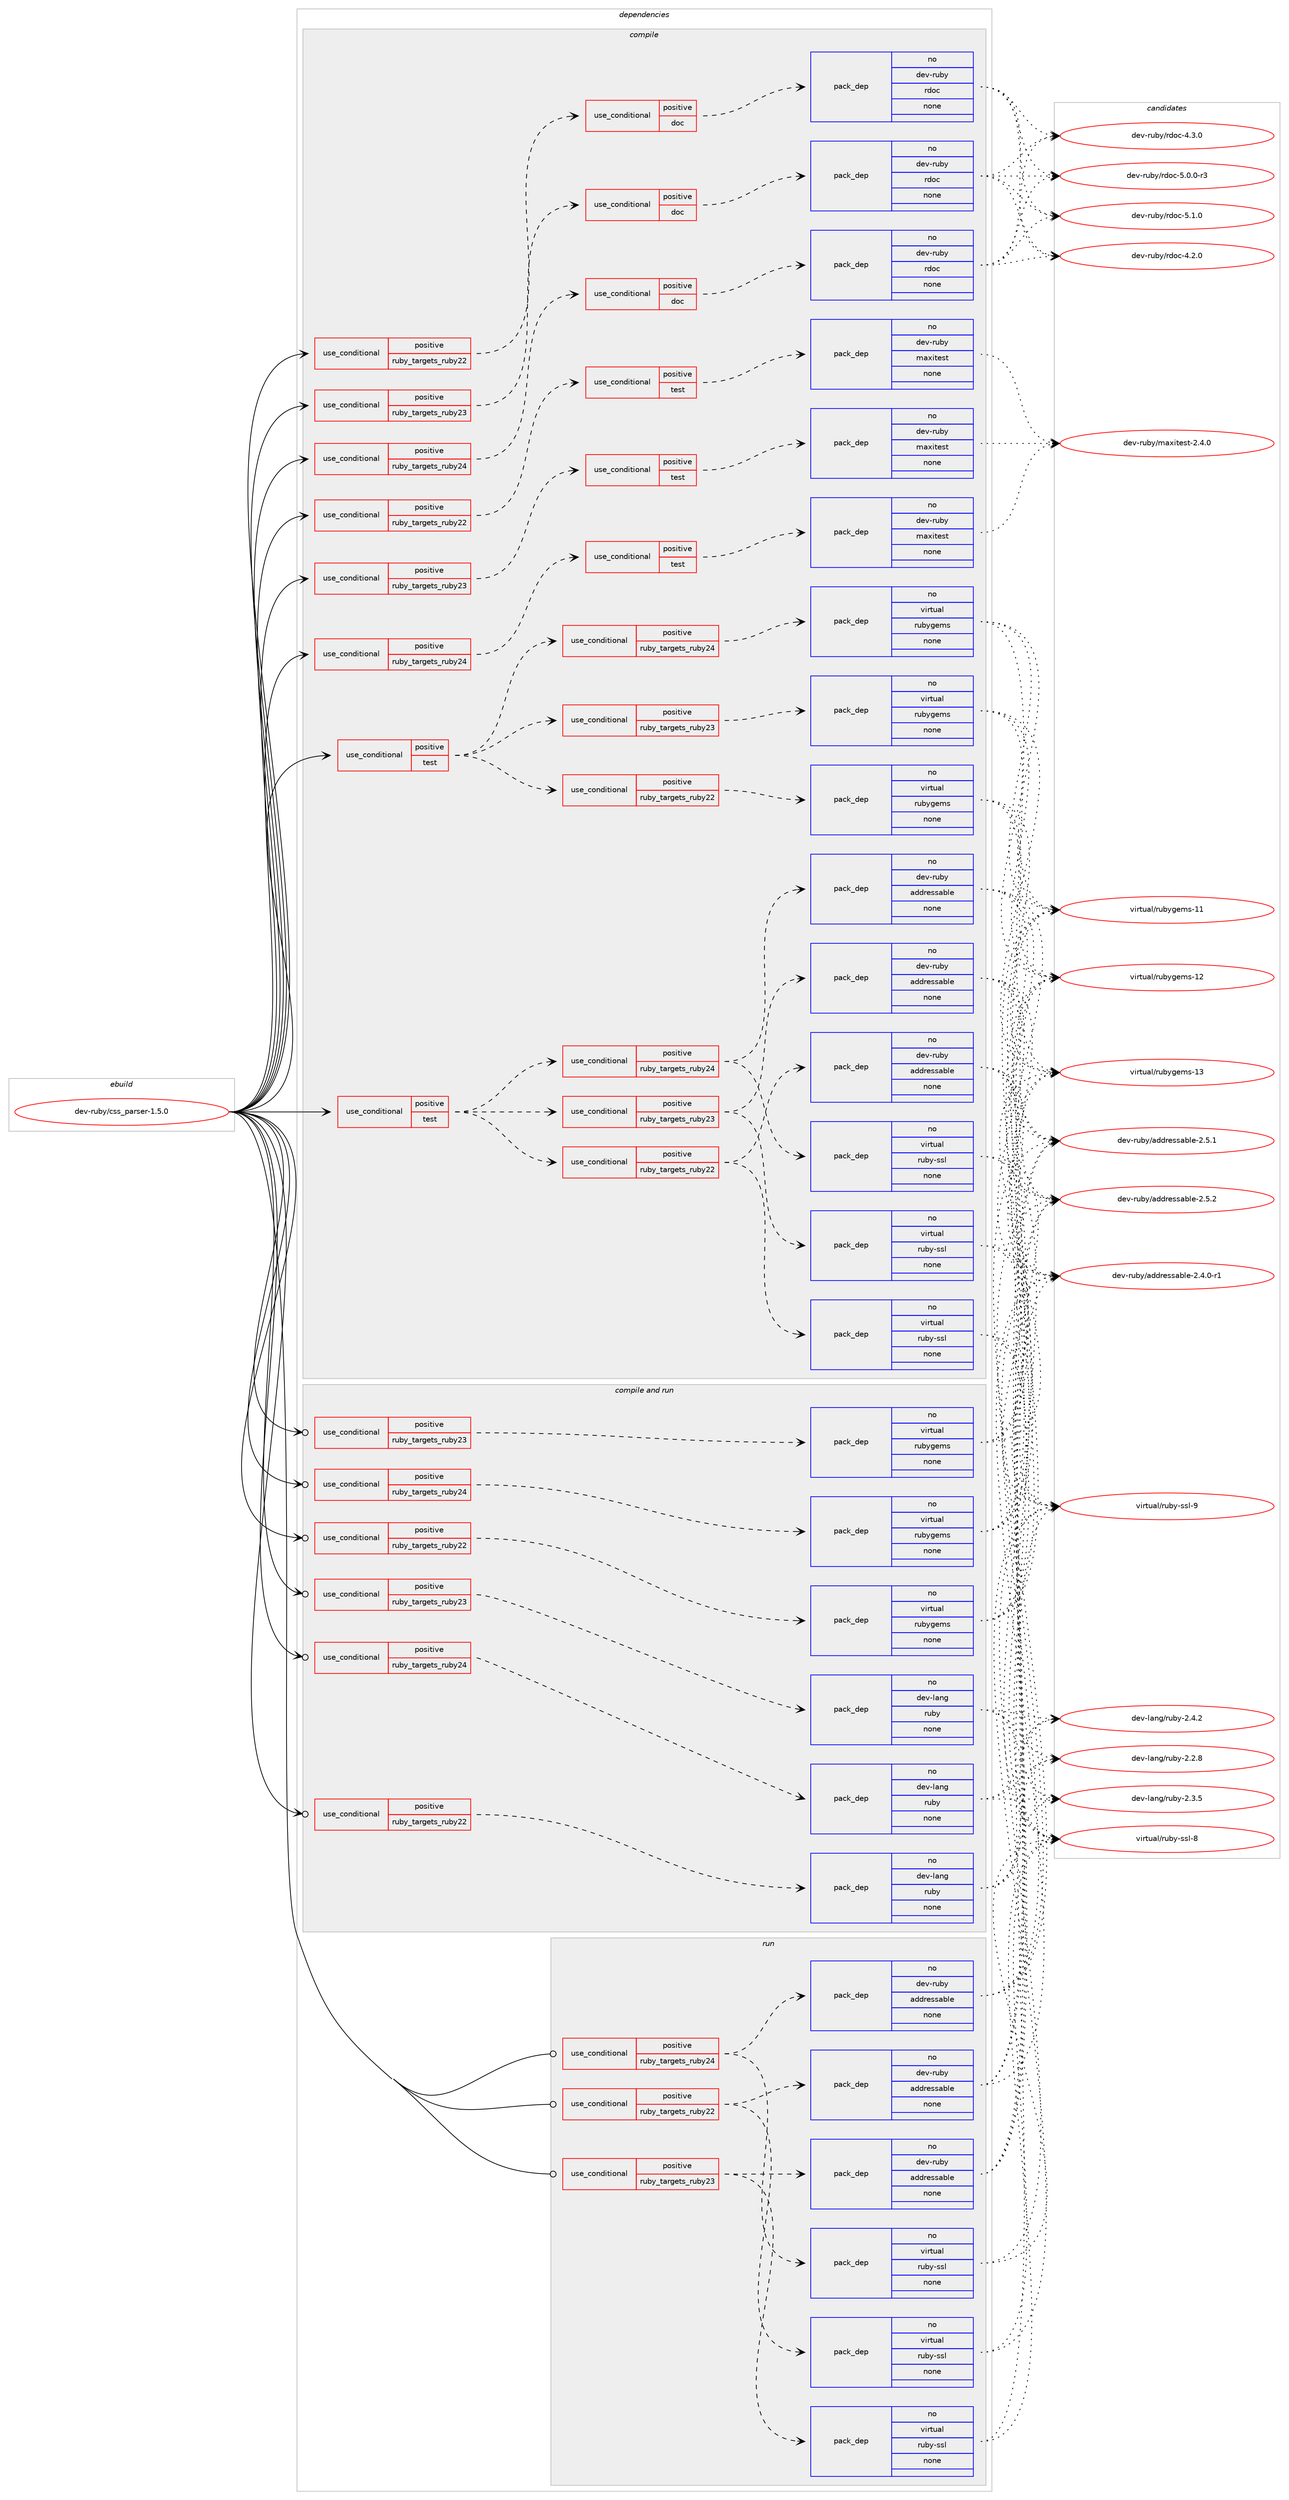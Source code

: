digraph prolog {

# *************
# Graph options
# *************

newrank=true;
concentrate=true;
compound=true;
graph [rankdir=LR,fontname=Helvetica,fontsize=10,ranksep=1.5];#, ranksep=2.5, nodesep=0.2];
edge  [arrowhead=vee];
node  [fontname=Helvetica,fontsize=10];

# **********
# The ebuild
# **********

subgraph cluster_leftcol {
color=gray;
rank=same;
label=<<i>ebuild</i>>;
id [label="dev-ruby/css_parser-1.5.0", color=red, width=4, href="../dev-ruby/css_parser-1.5.0.svg"];
}

# ****************
# The dependencies
# ****************

subgraph cluster_midcol {
color=gray;
label=<<i>dependencies</i>>;
subgraph cluster_compile {
fillcolor="#eeeeee";
style=filled;
label=<<i>compile</i>>;
subgraph cond55122 {
dependency234935 [label=<<TABLE BORDER="0" CELLBORDER="1" CELLSPACING="0" CELLPADDING="4"><TR><TD ROWSPAN="3" CELLPADDING="10">use_conditional</TD></TR><TR><TD>positive</TD></TR><TR><TD>ruby_targets_ruby22</TD></TR></TABLE>>, shape=none, color=red];
subgraph cond55123 {
dependency234936 [label=<<TABLE BORDER="0" CELLBORDER="1" CELLSPACING="0" CELLPADDING="4"><TR><TD ROWSPAN="3" CELLPADDING="10">use_conditional</TD></TR><TR><TD>positive</TD></TR><TR><TD>doc</TD></TR></TABLE>>, shape=none, color=red];
subgraph pack175739 {
dependency234937 [label=<<TABLE BORDER="0" CELLBORDER="1" CELLSPACING="0" CELLPADDING="4" WIDTH="220"><TR><TD ROWSPAN="6" CELLPADDING="30">pack_dep</TD></TR><TR><TD WIDTH="110">no</TD></TR><TR><TD>dev-ruby</TD></TR><TR><TD>rdoc</TD></TR><TR><TD>none</TD></TR><TR><TD></TD></TR></TABLE>>, shape=none, color=blue];
}
dependency234936:e -> dependency234937:w [weight=20,style="dashed",arrowhead="vee"];
}
dependency234935:e -> dependency234936:w [weight=20,style="dashed",arrowhead="vee"];
}
id:e -> dependency234935:w [weight=20,style="solid",arrowhead="vee"];
subgraph cond55124 {
dependency234938 [label=<<TABLE BORDER="0" CELLBORDER="1" CELLSPACING="0" CELLPADDING="4"><TR><TD ROWSPAN="3" CELLPADDING="10">use_conditional</TD></TR><TR><TD>positive</TD></TR><TR><TD>ruby_targets_ruby22</TD></TR></TABLE>>, shape=none, color=red];
subgraph cond55125 {
dependency234939 [label=<<TABLE BORDER="0" CELLBORDER="1" CELLSPACING="0" CELLPADDING="4"><TR><TD ROWSPAN="3" CELLPADDING="10">use_conditional</TD></TR><TR><TD>positive</TD></TR><TR><TD>test</TD></TR></TABLE>>, shape=none, color=red];
subgraph pack175740 {
dependency234940 [label=<<TABLE BORDER="0" CELLBORDER="1" CELLSPACING="0" CELLPADDING="4" WIDTH="220"><TR><TD ROWSPAN="6" CELLPADDING="30">pack_dep</TD></TR><TR><TD WIDTH="110">no</TD></TR><TR><TD>dev-ruby</TD></TR><TR><TD>maxitest</TD></TR><TR><TD>none</TD></TR><TR><TD></TD></TR></TABLE>>, shape=none, color=blue];
}
dependency234939:e -> dependency234940:w [weight=20,style="dashed",arrowhead="vee"];
}
dependency234938:e -> dependency234939:w [weight=20,style="dashed",arrowhead="vee"];
}
id:e -> dependency234938:w [weight=20,style="solid",arrowhead="vee"];
subgraph cond55126 {
dependency234941 [label=<<TABLE BORDER="0" CELLBORDER="1" CELLSPACING="0" CELLPADDING="4"><TR><TD ROWSPAN="3" CELLPADDING="10">use_conditional</TD></TR><TR><TD>positive</TD></TR><TR><TD>ruby_targets_ruby23</TD></TR></TABLE>>, shape=none, color=red];
subgraph cond55127 {
dependency234942 [label=<<TABLE BORDER="0" CELLBORDER="1" CELLSPACING="0" CELLPADDING="4"><TR><TD ROWSPAN="3" CELLPADDING="10">use_conditional</TD></TR><TR><TD>positive</TD></TR><TR><TD>doc</TD></TR></TABLE>>, shape=none, color=red];
subgraph pack175741 {
dependency234943 [label=<<TABLE BORDER="0" CELLBORDER="1" CELLSPACING="0" CELLPADDING="4" WIDTH="220"><TR><TD ROWSPAN="6" CELLPADDING="30">pack_dep</TD></TR><TR><TD WIDTH="110">no</TD></TR><TR><TD>dev-ruby</TD></TR><TR><TD>rdoc</TD></TR><TR><TD>none</TD></TR><TR><TD></TD></TR></TABLE>>, shape=none, color=blue];
}
dependency234942:e -> dependency234943:w [weight=20,style="dashed",arrowhead="vee"];
}
dependency234941:e -> dependency234942:w [weight=20,style="dashed",arrowhead="vee"];
}
id:e -> dependency234941:w [weight=20,style="solid",arrowhead="vee"];
subgraph cond55128 {
dependency234944 [label=<<TABLE BORDER="0" CELLBORDER="1" CELLSPACING="0" CELLPADDING="4"><TR><TD ROWSPAN="3" CELLPADDING="10">use_conditional</TD></TR><TR><TD>positive</TD></TR><TR><TD>ruby_targets_ruby23</TD></TR></TABLE>>, shape=none, color=red];
subgraph cond55129 {
dependency234945 [label=<<TABLE BORDER="0" CELLBORDER="1" CELLSPACING="0" CELLPADDING="4"><TR><TD ROWSPAN="3" CELLPADDING="10">use_conditional</TD></TR><TR><TD>positive</TD></TR><TR><TD>test</TD></TR></TABLE>>, shape=none, color=red];
subgraph pack175742 {
dependency234946 [label=<<TABLE BORDER="0" CELLBORDER="1" CELLSPACING="0" CELLPADDING="4" WIDTH="220"><TR><TD ROWSPAN="6" CELLPADDING="30">pack_dep</TD></TR><TR><TD WIDTH="110">no</TD></TR><TR><TD>dev-ruby</TD></TR><TR><TD>maxitest</TD></TR><TR><TD>none</TD></TR><TR><TD></TD></TR></TABLE>>, shape=none, color=blue];
}
dependency234945:e -> dependency234946:w [weight=20,style="dashed",arrowhead="vee"];
}
dependency234944:e -> dependency234945:w [weight=20,style="dashed",arrowhead="vee"];
}
id:e -> dependency234944:w [weight=20,style="solid",arrowhead="vee"];
subgraph cond55130 {
dependency234947 [label=<<TABLE BORDER="0" CELLBORDER="1" CELLSPACING="0" CELLPADDING="4"><TR><TD ROWSPAN="3" CELLPADDING="10">use_conditional</TD></TR><TR><TD>positive</TD></TR><TR><TD>ruby_targets_ruby24</TD></TR></TABLE>>, shape=none, color=red];
subgraph cond55131 {
dependency234948 [label=<<TABLE BORDER="0" CELLBORDER="1" CELLSPACING="0" CELLPADDING="4"><TR><TD ROWSPAN="3" CELLPADDING="10">use_conditional</TD></TR><TR><TD>positive</TD></TR><TR><TD>doc</TD></TR></TABLE>>, shape=none, color=red];
subgraph pack175743 {
dependency234949 [label=<<TABLE BORDER="0" CELLBORDER="1" CELLSPACING="0" CELLPADDING="4" WIDTH="220"><TR><TD ROWSPAN="6" CELLPADDING="30">pack_dep</TD></TR><TR><TD WIDTH="110">no</TD></TR><TR><TD>dev-ruby</TD></TR><TR><TD>rdoc</TD></TR><TR><TD>none</TD></TR><TR><TD></TD></TR></TABLE>>, shape=none, color=blue];
}
dependency234948:e -> dependency234949:w [weight=20,style="dashed",arrowhead="vee"];
}
dependency234947:e -> dependency234948:w [weight=20,style="dashed",arrowhead="vee"];
}
id:e -> dependency234947:w [weight=20,style="solid",arrowhead="vee"];
subgraph cond55132 {
dependency234950 [label=<<TABLE BORDER="0" CELLBORDER="1" CELLSPACING="0" CELLPADDING="4"><TR><TD ROWSPAN="3" CELLPADDING="10">use_conditional</TD></TR><TR><TD>positive</TD></TR><TR><TD>ruby_targets_ruby24</TD></TR></TABLE>>, shape=none, color=red];
subgraph cond55133 {
dependency234951 [label=<<TABLE BORDER="0" CELLBORDER="1" CELLSPACING="0" CELLPADDING="4"><TR><TD ROWSPAN="3" CELLPADDING="10">use_conditional</TD></TR><TR><TD>positive</TD></TR><TR><TD>test</TD></TR></TABLE>>, shape=none, color=red];
subgraph pack175744 {
dependency234952 [label=<<TABLE BORDER="0" CELLBORDER="1" CELLSPACING="0" CELLPADDING="4" WIDTH="220"><TR><TD ROWSPAN="6" CELLPADDING="30">pack_dep</TD></TR><TR><TD WIDTH="110">no</TD></TR><TR><TD>dev-ruby</TD></TR><TR><TD>maxitest</TD></TR><TR><TD>none</TD></TR><TR><TD></TD></TR></TABLE>>, shape=none, color=blue];
}
dependency234951:e -> dependency234952:w [weight=20,style="dashed",arrowhead="vee"];
}
dependency234950:e -> dependency234951:w [weight=20,style="dashed",arrowhead="vee"];
}
id:e -> dependency234950:w [weight=20,style="solid",arrowhead="vee"];
subgraph cond55134 {
dependency234953 [label=<<TABLE BORDER="0" CELLBORDER="1" CELLSPACING="0" CELLPADDING="4"><TR><TD ROWSPAN="3" CELLPADDING="10">use_conditional</TD></TR><TR><TD>positive</TD></TR><TR><TD>test</TD></TR></TABLE>>, shape=none, color=red];
subgraph cond55135 {
dependency234954 [label=<<TABLE BORDER="0" CELLBORDER="1" CELLSPACING="0" CELLPADDING="4"><TR><TD ROWSPAN="3" CELLPADDING="10">use_conditional</TD></TR><TR><TD>positive</TD></TR><TR><TD>ruby_targets_ruby22</TD></TR></TABLE>>, shape=none, color=red];
subgraph pack175745 {
dependency234955 [label=<<TABLE BORDER="0" CELLBORDER="1" CELLSPACING="0" CELLPADDING="4" WIDTH="220"><TR><TD ROWSPAN="6" CELLPADDING="30">pack_dep</TD></TR><TR><TD WIDTH="110">no</TD></TR><TR><TD>dev-ruby</TD></TR><TR><TD>addressable</TD></TR><TR><TD>none</TD></TR><TR><TD></TD></TR></TABLE>>, shape=none, color=blue];
}
dependency234954:e -> dependency234955:w [weight=20,style="dashed",arrowhead="vee"];
subgraph pack175746 {
dependency234956 [label=<<TABLE BORDER="0" CELLBORDER="1" CELLSPACING="0" CELLPADDING="4" WIDTH="220"><TR><TD ROWSPAN="6" CELLPADDING="30">pack_dep</TD></TR><TR><TD WIDTH="110">no</TD></TR><TR><TD>virtual</TD></TR><TR><TD>ruby-ssl</TD></TR><TR><TD>none</TD></TR><TR><TD></TD></TR></TABLE>>, shape=none, color=blue];
}
dependency234954:e -> dependency234956:w [weight=20,style="dashed",arrowhead="vee"];
}
dependency234953:e -> dependency234954:w [weight=20,style="dashed",arrowhead="vee"];
subgraph cond55136 {
dependency234957 [label=<<TABLE BORDER="0" CELLBORDER="1" CELLSPACING="0" CELLPADDING="4"><TR><TD ROWSPAN="3" CELLPADDING="10">use_conditional</TD></TR><TR><TD>positive</TD></TR><TR><TD>ruby_targets_ruby23</TD></TR></TABLE>>, shape=none, color=red];
subgraph pack175747 {
dependency234958 [label=<<TABLE BORDER="0" CELLBORDER="1" CELLSPACING="0" CELLPADDING="4" WIDTH="220"><TR><TD ROWSPAN="6" CELLPADDING="30">pack_dep</TD></TR><TR><TD WIDTH="110">no</TD></TR><TR><TD>dev-ruby</TD></TR><TR><TD>addressable</TD></TR><TR><TD>none</TD></TR><TR><TD></TD></TR></TABLE>>, shape=none, color=blue];
}
dependency234957:e -> dependency234958:w [weight=20,style="dashed",arrowhead="vee"];
subgraph pack175748 {
dependency234959 [label=<<TABLE BORDER="0" CELLBORDER="1" CELLSPACING="0" CELLPADDING="4" WIDTH="220"><TR><TD ROWSPAN="6" CELLPADDING="30">pack_dep</TD></TR><TR><TD WIDTH="110">no</TD></TR><TR><TD>virtual</TD></TR><TR><TD>ruby-ssl</TD></TR><TR><TD>none</TD></TR><TR><TD></TD></TR></TABLE>>, shape=none, color=blue];
}
dependency234957:e -> dependency234959:w [weight=20,style="dashed",arrowhead="vee"];
}
dependency234953:e -> dependency234957:w [weight=20,style="dashed",arrowhead="vee"];
subgraph cond55137 {
dependency234960 [label=<<TABLE BORDER="0" CELLBORDER="1" CELLSPACING="0" CELLPADDING="4"><TR><TD ROWSPAN="3" CELLPADDING="10">use_conditional</TD></TR><TR><TD>positive</TD></TR><TR><TD>ruby_targets_ruby24</TD></TR></TABLE>>, shape=none, color=red];
subgraph pack175749 {
dependency234961 [label=<<TABLE BORDER="0" CELLBORDER="1" CELLSPACING="0" CELLPADDING="4" WIDTH="220"><TR><TD ROWSPAN="6" CELLPADDING="30">pack_dep</TD></TR><TR><TD WIDTH="110">no</TD></TR><TR><TD>dev-ruby</TD></TR><TR><TD>addressable</TD></TR><TR><TD>none</TD></TR><TR><TD></TD></TR></TABLE>>, shape=none, color=blue];
}
dependency234960:e -> dependency234961:w [weight=20,style="dashed",arrowhead="vee"];
subgraph pack175750 {
dependency234962 [label=<<TABLE BORDER="0" CELLBORDER="1" CELLSPACING="0" CELLPADDING="4" WIDTH="220"><TR><TD ROWSPAN="6" CELLPADDING="30">pack_dep</TD></TR><TR><TD WIDTH="110">no</TD></TR><TR><TD>virtual</TD></TR><TR><TD>ruby-ssl</TD></TR><TR><TD>none</TD></TR><TR><TD></TD></TR></TABLE>>, shape=none, color=blue];
}
dependency234960:e -> dependency234962:w [weight=20,style="dashed",arrowhead="vee"];
}
dependency234953:e -> dependency234960:w [weight=20,style="dashed",arrowhead="vee"];
}
id:e -> dependency234953:w [weight=20,style="solid",arrowhead="vee"];
subgraph cond55138 {
dependency234963 [label=<<TABLE BORDER="0" CELLBORDER="1" CELLSPACING="0" CELLPADDING="4"><TR><TD ROWSPAN="3" CELLPADDING="10">use_conditional</TD></TR><TR><TD>positive</TD></TR><TR><TD>test</TD></TR></TABLE>>, shape=none, color=red];
subgraph cond55139 {
dependency234964 [label=<<TABLE BORDER="0" CELLBORDER="1" CELLSPACING="0" CELLPADDING="4"><TR><TD ROWSPAN="3" CELLPADDING="10">use_conditional</TD></TR><TR><TD>positive</TD></TR><TR><TD>ruby_targets_ruby22</TD></TR></TABLE>>, shape=none, color=red];
subgraph pack175751 {
dependency234965 [label=<<TABLE BORDER="0" CELLBORDER="1" CELLSPACING="0" CELLPADDING="4" WIDTH="220"><TR><TD ROWSPAN="6" CELLPADDING="30">pack_dep</TD></TR><TR><TD WIDTH="110">no</TD></TR><TR><TD>virtual</TD></TR><TR><TD>rubygems</TD></TR><TR><TD>none</TD></TR><TR><TD></TD></TR></TABLE>>, shape=none, color=blue];
}
dependency234964:e -> dependency234965:w [weight=20,style="dashed",arrowhead="vee"];
}
dependency234963:e -> dependency234964:w [weight=20,style="dashed",arrowhead="vee"];
subgraph cond55140 {
dependency234966 [label=<<TABLE BORDER="0" CELLBORDER="1" CELLSPACING="0" CELLPADDING="4"><TR><TD ROWSPAN="3" CELLPADDING="10">use_conditional</TD></TR><TR><TD>positive</TD></TR><TR><TD>ruby_targets_ruby23</TD></TR></TABLE>>, shape=none, color=red];
subgraph pack175752 {
dependency234967 [label=<<TABLE BORDER="0" CELLBORDER="1" CELLSPACING="0" CELLPADDING="4" WIDTH="220"><TR><TD ROWSPAN="6" CELLPADDING="30">pack_dep</TD></TR><TR><TD WIDTH="110">no</TD></TR><TR><TD>virtual</TD></TR><TR><TD>rubygems</TD></TR><TR><TD>none</TD></TR><TR><TD></TD></TR></TABLE>>, shape=none, color=blue];
}
dependency234966:e -> dependency234967:w [weight=20,style="dashed",arrowhead="vee"];
}
dependency234963:e -> dependency234966:w [weight=20,style="dashed",arrowhead="vee"];
subgraph cond55141 {
dependency234968 [label=<<TABLE BORDER="0" CELLBORDER="1" CELLSPACING="0" CELLPADDING="4"><TR><TD ROWSPAN="3" CELLPADDING="10">use_conditional</TD></TR><TR><TD>positive</TD></TR><TR><TD>ruby_targets_ruby24</TD></TR></TABLE>>, shape=none, color=red];
subgraph pack175753 {
dependency234969 [label=<<TABLE BORDER="0" CELLBORDER="1" CELLSPACING="0" CELLPADDING="4" WIDTH="220"><TR><TD ROWSPAN="6" CELLPADDING="30">pack_dep</TD></TR><TR><TD WIDTH="110">no</TD></TR><TR><TD>virtual</TD></TR><TR><TD>rubygems</TD></TR><TR><TD>none</TD></TR><TR><TD></TD></TR></TABLE>>, shape=none, color=blue];
}
dependency234968:e -> dependency234969:w [weight=20,style="dashed",arrowhead="vee"];
}
dependency234963:e -> dependency234968:w [weight=20,style="dashed",arrowhead="vee"];
}
id:e -> dependency234963:w [weight=20,style="solid",arrowhead="vee"];
}
subgraph cluster_compileandrun {
fillcolor="#eeeeee";
style=filled;
label=<<i>compile and run</i>>;
subgraph cond55142 {
dependency234970 [label=<<TABLE BORDER="0" CELLBORDER="1" CELLSPACING="0" CELLPADDING="4"><TR><TD ROWSPAN="3" CELLPADDING="10">use_conditional</TD></TR><TR><TD>positive</TD></TR><TR><TD>ruby_targets_ruby22</TD></TR></TABLE>>, shape=none, color=red];
subgraph pack175754 {
dependency234971 [label=<<TABLE BORDER="0" CELLBORDER="1" CELLSPACING="0" CELLPADDING="4" WIDTH="220"><TR><TD ROWSPAN="6" CELLPADDING="30">pack_dep</TD></TR><TR><TD WIDTH="110">no</TD></TR><TR><TD>dev-lang</TD></TR><TR><TD>ruby</TD></TR><TR><TD>none</TD></TR><TR><TD></TD></TR></TABLE>>, shape=none, color=blue];
}
dependency234970:e -> dependency234971:w [weight=20,style="dashed",arrowhead="vee"];
}
id:e -> dependency234970:w [weight=20,style="solid",arrowhead="odotvee"];
subgraph cond55143 {
dependency234972 [label=<<TABLE BORDER="0" CELLBORDER="1" CELLSPACING="0" CELLPADDING="4"><TR><TD ROWSPAN="3" CELLPADDING="10">use_conditional</TD></TR><TR><TD>positive</TD></TR><TR><TD>ruby_targets_ruby22</TD></TR></TABLE>>, shape=none, color=red];
subgraph pack175755 {
dependency234973 [label=<<TABLE BORDER="0" CELLBORDER="1" CELLSPACING="0" CELLPADDING="4" WIDTH="220"><TR><TD ROWSPAN="6" CELLPADDING="30">pack_dep</TD></TR><TR><TD WIDTH="110">no</TD></TR><TR><TD>virtual</TD></TR><TR><TD>rubygems</TD></TR><TR><TD>none</TD></TR><TR><TD></TD></TR></TABLE>>, shape=none, color=blue];
}
dependency234972:e -> dependency234973:w [weight=20,style="dashed",arrowhead="vee"];
}
id:e -> dependency234972:w [weight=20,style="solid",arrowhead="odotvee"];
subgraph cond55144 {
dependency234974 [label=<<TABLE BORDER="0" CELLBORDER="1" CELLSPACING="0" CELLPADDING="4"><TR><TD ROWSPAN="3" CELLPADDING="10">use_conditional</TD></TR><TR><TD>positive</TD></TR><TR><TD>ruby_targets_ruby23</TD></TR></TABLE>>, shape=none, color=red];
subgraph pack175756 {
dependency234975 [label=<<TABLE BORDER="0" CELLBORDER="1" CELLSPACING="0" CELLPADDING="4" WIDTH="220"><TR><TD ROWSPAN="6" CELLPADDING="30">pack_dep</TD></TR><TR><TD WIDTH="110">no</TD></TR><TR><TD>dev-lang</TD></TR><TR><TD>ruby</TD></TR><TR><TD>none</TD></TR><TR><TD></TD></TR></TABLE>>, shape=none, color=blue];
}
dependency234974:e -> dependency234975:w [weight=20,style="dashed",arrowhead="vee"];
}
id:e -> dependency234974:w [weight=20,style="solid",arrowhead="odotvee"];
subgraph cond55145 {
dependency234976 [label=<<TABLE BORDER="0" CELLBORDER="1" CELLSPACING="0" CELLPADDING="4"><TR><TD ROWSPAN="3" CELLPADDING="10">use_conditional</TD></TR><TR><TD>positive</TD></TR><TR><TD>ruby_targets_ruby23</TD></TR></TABLE>>, shape=none, color=red];
subgraph pack175757 {
dependency234977 [label=<<TABLE BORDER="0" CELLBORDER="1" CELLSPACING="0" CELLPADDING="4" WIDTH="220"><TR><TD ROWSPAN="6" CELLPADDING="30">pack_dep</TD></TR><TR><TD WIDTH="110">no</TD></TR><TR><TD>virtual</TD></TR><TR><TD>rubygems</TD></TR><TR><TD>none</TD></TR><TR><TD></TD></TR></TABLE>>, shape=none, color=blue];
}
dependency234976:e -> dependency234977:w [weight=20,style="dashed",arrowhead="vee"];
}
id:e -> dependency234976:w [weight=20,style="solid",arrowhead="odotvee"];
subgraph cond55146 {
dependency234978 [label=<<TABLE BORDER="0" CELLBORDER="1" CELLSPACING="0" CELLPADDING="4"><TR><TD ROWSPAN="3" CELLPADDING="10">use_conditional</TD></TR><TR><TD>positive</TD></TR><TR><TD>ruby_targets_ruby24</TD></TR></TABLE>>, shape=none, color=red];
subgraph pack175758 {
dependency234979 [label=<<TABLE BORDER="0" CELLBORDER="1" CELLSPACING="0" CELLPADDING="4" WIDTH="220"><TR><TD ROWSPAN="6" CELLPADDING="30">pack_dep</TD></TR><TR><TD WIDTH="110">no</TD></TR><TR><TD>dev-lang</TD></TR><TR><TD>ruby</TD></TR><TR><TD>none</TD></TR><TR><TD></TD></TR></TABLE>>, shape=none, color=blue];
}
dependency234978:e -> dependency234979:w [weight=20,style="dashed",arrowhead="vee"];
}
id:e -> dependency234978:w [weight=20,style="solid",arrowhead="odotvee"];
subgraph cond55147 {
dependency234980 [label=<<TABLE BORDER="0" CELLBORDER="1" CELLSPACING="0" CELLPADDING="4"><TR><TD ROWSPAN="3" CELLPADDING="10">use_conditional</TD></TR><TR><TD>positive</TD></TR><TR><TD>ruby_targets_ruby24</TD></TR></TABLE>>, shape=none, color=red];
subgraph pack175759 {
dependency234981 [label=<<TABLE BORDER="0" CELLBORDER="1" CELLSPACING="0" CELLPADDING="4" WIDTH="220"><TR><TD ROWSPAN="6" CELLPADDING="30">pack_dep</TD></TR><TR><TD WIDTH="110">no</TD></TR><TR><TD>virtual</TD></TR><TR><TD>rubygems</TD></TR><TR><TD>none</TD></TR><TR><TD></TD></TR></TABLE>>, shape=none, color=blue];
}
dependency234980:e -> dependency234981:w [weight=20,style="dashed",arrowhead="vee"];
}
id:e -> dependency234980:w [weight=20,style="solid",arrowhead="odotvee"];
}
subgraph cluster_run {
fillcolor="#eeeeee";
style=filled;
label=<<i>run</i>>;
subgraph cond55148 {
dependency234982 [label=<<TABLE BORDER="0" CELLBORDER="1" CELLSPACING="0" CELLPADDING="4"><TR><TD ROWSPAN="3" CELLPADDING="10">use_conditional</TD></TR><TR><TD>positive</TD></TR><TR><TD>ruby_targets_ruby22</TD></TR></TABLE>>, shape=none, color=red];
subgraph pack175760 {
dependency234983 [label=<<TABLE BORDER="0" CELLBORDER="1" CELLSPACING="0" CELLPADDING="4" WIDTH="220"><TR><TD ROWSPAN="6" CELLPADDING="30">pack_dep</TD></TR><TR><TD WIDTH="110">no</TD></TR><TR><TD>dev-ruby</TD></TR><TR><TD>addressable</TD></TR><TR><TD>none</TD></TR><TR><TD></TD></TR></TABLE>>, shape=none, color=blue];
}
dependency234982:e -> dependency234983:w [weight=20,style="dashed",arrowhead="vee"];
subgraph pack175761 {
dependency234984 [label=<<TABLE BORDER="0" CELLBORDER="1" CELLSPACING="0" CELLPADDING="4" WIDTH="220"><TR><TD ROWSPAN="6" CELLPADDING="30">pack_dep</TD></TR><TR><TD WIDTH="110">no</TD></TR><TR><TD>virtual</TD></TR><TR><TD>ruby-ssl</TD></TR><TR><TD>none</TD></TR><TR><TD></TD></TR></TABLE>>, shape=none, color=blue];
}
dependency234982:e -> dependency234984:w [weight=20,style="dashed",arrowhead="vee"];
}
id:e -> dependency234982:w [weight=20,style="solid",arrowhead="odot"];
subgraph cond55149 {
dependency234985 [label=<<TABLE BORDER="0" CELLBORDER="1" CELLSPACING="0" CELLPADDING="4"><TR><TD ROWSPAN="3" CELLPADDING="10">use_conditional</TD></TR><TR><TD>positive</TD></TR><TR><TD>ruby_targets_ruby23</TD></TR></TABLE>>, shape=none, color=red];
subgraph pack175762 {
dependency234986 [label=<<TABLE BORDER="0" CELLBORDER="1" CELLSPACING="0" CELLPADDING="4" WIDTH="220"><TR><TD ROWSPAN="6" CELLPADDING="30">pack_dep</TD></TR><TR><TD WIDTH="110">no</TD></TR><TR><TD>dev-ruby</TD></TR><TR><TD>addressable</TD></TR><TR><TD>none</TD></TR><TR><TD></TD></TR></TABLE>>, shape=none, color=blue];
}
dependency234985:e -> dependency234986:w [weight=20,style="dashed",arrowhead="vee"];
subgraph pack175763 {
dependency234987 [label=<<TABLE BORDER="0" CELLBORDER="1" CELLSPACING="0" CELLPADDING="4" WIDTH="220"><TR><TD ROWSPAN="6" CELLPADDING="30">pack_dep</TD></TR><TR><TD WIDTH="110">no</TD></TR><TR><TD>virtual</TD></TR><TR><TD>ruby-ssl</TD></TR><TR><TD>none</TD></TR><TR><TD></TD></TR></TABLE>>, shape=none, color=blue];
}
dependency234985:e -> dependency234987:w [weight=20,style="dashed",arrowhead="vee"];
}
id:e -> dependency234985:w [weight=20,style="solid",arrowhead="odot"];
subgraph cond55150 {
dependency234988 [label=<<TABLE BORDER="0" CELLBORDER="1" CELLSPACING="0" CELLPADDING="4"><TR><TD ROWSPAN="3" CELLPADDING="10">use_conditional</TD></TR><TR><TD>positive</TD></TR><TR><TD>ruby_targets_ruby24</TD></TR></TABLE>>, shape=none, color=red];
subgraph pack175764 {
dependency234989 [label=<<TABLE BORDER="0" CELLBORDER="1" CELLSPACING="0" CELLPADDING="4" WIDTH="220"><TR><TD ROWSPAN="6" CELLPADDING="30">pack_dep</TD></TR><TR><TD WIDTH="110">no</TD></TR><TR><TD>dev-ruby</TD></TR><TR><TD>addressable</TD></TR><TR><TD>none</TD></TR><TR><TD></TD></TR></TABLE>>, shape=none, color=blue];
}
dependency234988:e -> dependency234989:w [weight=20,style="dashed",arrowhead="vee"];
subgraph pack175765 {
dependency234990 [label=<<TABLE BORDER="0" CELLBORDER="1" CELLSPACING="0" CELLPADDING="4" WIDTH="220"><TR><TD ROWSPAN="6" CELLPADDING="30">pack_dep</TD></TR><TR><TD WIDTH="110">no</TD></TR><TR><TD>virtual</TD></TR><TR><TD>ruby-ssl</TD></TR><TR><TD>none</TD></TR><TR><TD></TD></TR></TABLE>>, shape=none, color=blue];
}
dependency234988:e -> dependency234990:w [weight=20,style="dashed",arrowhead="vee"];
}
id:e -> dependency234988:w [weight=20,style="solid",arrowhead="odot"];
}
}

# **************
# The candidates
# **************

subgraph cluster_choices {
rank=same;
color=gray;
label=<<i>candidates</i>>;

subgraph choice175739 {
color=black;
nodesep=1;
choice10010111845114117981214711410011199455246504648 [label="dev-ruby/rdoc-4.2.0", color=red, width=4,href="../dev-ruby/rdoc-4.2.0.svg"];
choice10010111845114117981214711410011199455246514648 [label="dev-ruby/rdoc-4.3.0", color=red, width=4,href="../dev-ruby/rdoc-4.3.0.svg"];
choice100101118451141179812147114100111994553464846484511451 [label="dev-ruby/rdoc-5.0.0-r3", color=red, width=4,href="../dev-ruby/rdoc-5.0.0-r3.svg"];
choice10010111845114117981214711410011199455346494648 [label="dev-ruby/rdoc-5.1.0", color=red, width=4,href="../dev-ruby/rdoc-5.1.0.svg"];
dependency234937:e -> choice10010111845114117981214711410011199455246504648:w [style=dotted,weight="100"];
dependency234937:e -> choice10010111845114117981214711410011199455246514648:w [style=dotted,weight="100"];
dependency234937:e -> choice100101118451141179812147114100111994553464846484511451:w [style=dotted,weight="100"];
dependency234937:e -> choice10010111845114117981214711410011199455346494648:w [style=dotted,weight="100"];
}
subgraph choice175740 {
color=black;
nodesep=1;
choice10010111845114117981214710997120105116101115116455046524648 [label="dev-ruby/maxitest-2.4.0", color=red, width=4,href="../dev-ruby/maxitest-2.4.0.svg"];
dependency234940:e -> choice10010111845114117981214710997120105116101115116455046524648:w [style=dotted,weight="100"];
}
subgraph choice175741 {
color=black;
nodesep=1;
choice10010111845114117981214711410011199455246504648 [label="dev-ruby/rdoc-4.2.0", color=red, width=4,href="../dev-ruby/rdoc-4.2.0.svg"];
choice10010111845114117981214711410011199455246514648 [label="dev-ruby/rdoc-4.3.0", color=red, width=4,href="../dev-ruby/rdoc-4.3.0.svg"];
choice100101118451141179812147114100111994553464846484511451 [label="dev-ruby/rdoc-5.0.0-r3", color=red, width=4,href="../dev-ruby/rdoc-5.0.0-r3.svg"];
choice10010111845114117981214711410011199455346494648 [label="dev-ruby/rdoc-5.1.0", color=red, width=4,href="../dev-ruby/rdoc-5.1.0.svg"];
dependency234943:e -> choice10010111845114117981214711410011199455246504648:w [style=dotted,weight="100"];
dependency234943:e -> choice10010111845114117981214711410011199455246514648:w [style=dotted,weight="100"];
dependency234943:e -> choice100101118451141179812147114100111994553464846484511451:w [style=dotted,weight="100"];
dependency234943:e -> choice10010111845114117981214711410011199455346494648:w [style=dotted,weight="100"];
}
subgraph choice175742 {
color=black;
nodesep=1;
choice10010111845114117981214710997120105116101115116455046524648 [label="dev-ruby/maxitest-2.4.0", color=red, width=4,href="../dev-ruby/maxitest-2.4.0.svg"];
dependency234946:e -> choice10010111845114117981214710997120105116101115116455046524648:w [style=dotted,weight="100"];
}
subgraph choice175743 {
color=black;
nodesep=1;
choice10010111845114117981214711410011199455246504648 [label="dev-ruby/rdoc-4.2.0", color=red, width=4,href="../dev-ruby/rdoc-4.2.0.svg"];
choice10010111845114117981214711410011199455246514648 [label="dev-ruby/rdoc-4.3.0", color=red, width=4,href="../dev-ruby/rdoc-4.3.0.svg"];
choice100101118451141179812147114100111994553464846484511451 [label="dev-ruby/rdoc-5.0.0-r3", color=red, width=4,href="../dev-ruby/rdoc-5.0.0-r3.svg"];
choice10010111845114117981214711410011199455346494648 [label="dev-ruby/rdoc-5.1.0", color=red, width=4,href="../dev-ruby/rdoc-5.1.0.svg"];
dependency234949:e -> choice10010111845114117981214711410011199455246504648:w [style=dotted,weight="100"];
dependency234949:e -> choice10010111845114117981214711410011199455246514648:w [style=dotted,weight="100"];
dependency234949:e -> choice100101118451141179812147114100111994553464846484511451:w [style=dotted,weight="100"];
dependency234949:e -> choice10010111845114117981214711410011199455346494648:w [style=dotted,weight="100"];
}
subgraph choice175744 {
color=black;
nodesep=1;
choice10010111845114117981214710997120105116101115116455046524648 [label="dev-ruby/maxitest-2.4.0", color=red, width=4,href="../dev-ruby/maxitest-2.4.0.svg"];
dependency234952:e -> choice10010111845114117981214710997120105116101115116455046524648:w [style=dotted,weight="100"];
}
subgraph choice175745 {
color=black;
nodesep=1;
choice1001011184511411798121479710010011410111511597981081014550465246484511449 [label="dev-ruby/addressable-2.4.0-r1", color=red, width=4,href="../dev-ruby/addressable-2.4.0-r1.svg"];
choice100101118451141179812147971001001141011151159798108101455046534649 [label="dev-ruby/addressable-2.5.1", color=red, width=4,href="../dev-ruby/addressable-2.5.1.svg"];
choice100101118451141179812147971001001141011151159798108101455046534650 [label="dev-ruby/addressable-2.5.2", color=red, width=4,href="../dev-ruby/addressable-2.5.2.svg"];
dependency234955:e -> choice1001011184511411798121479710010011410111511597981081014550465246484511449:w [style=dotted,weight="100"];
dependency234955:e -> choice100101118451141179812147971001001141011151159798108101455046534649:w [style=dotted,weight="100"];
dependency234955:e -> choice100101118451141179812147971001001141011151159798108101455046534650:w [style=dotted,weight="100"];
}
subgraph choice175746 {
color=black;
nodesep=1;
choice118105114116117971084711411798121451151151084556 [label="virtual/ruby-ssl-8", color=red, width=4,href="../virtual/ruby-ssl-8.svg"];
choice118105114116117971084711411798121451151151084557 [label="virtual/ruby-ssl-9", color=red, width=4,href="../virtual/ruby-ssl-9.svg"];
dependency234956:e -> choice118105114116117971084711411798121451151151084556:w [style=dotted,weight="100"];
dependency234956:e -> choice118105114116117971084711411798121451151151084557:w [style=dotted,weight="100"];
}
subgraph choice175747 {
color=black;
nodesep=1;
choice1001011184511411798121479710010011410111511597981081014550465246484511449 [label="dev-ruby/addressable-2.4.0-r1", color=red, width=4,href="../dev-ruby/addressable-2.4.0-r1.svg"];
choice100101118451141179812147971001001141011151159798108101455046534649 [label="dev-ruby/addressable-2.5.1", color=red, width=4,href="../dev-ruby/addressable-2.5.1.svg"];
choice100101118451141179812147971001001141011151159798108101455046534650 [label="dev-ruby/addressable-2.5.2", color=red, width=4,href="../dev-ruby/addressable-2.5.2.svg"];
dependency234958:e -> choice1001011184511411798121479710010011410111511597981081014550465246484511449:w [style=dotted,weight="100"];
dependency234958:e -> choice100101118451141179812147971001001141011151159798108101455046534649:w [style=dotted,weight="100"];
dependency234958:e -> choice100101118451141179812147971001001141011151159798108101455046534650:w [style=dotted,weight="100"];
}
subgraph choice175748 {
color=black;
nodesep=1;
choice118105114116117971084711411798121451151151084556 [label="virtual/ruby-ssl-8", color=red, width=4,href="../virtual/ruby-ssl-8.svg"];
choice118105114116117971084711411798121451151151084557 [label="virtual/ruby-ssl-9", color=red, width=4,href="../virtual/ruby-ssl-9.svg"];
dependency234959:e -> choice118105114116117971084711411798121451151151084556:w [style=dotted,weight="100"];
dependency234959:e -> choice118105114116117971084711411798121451151151084557:w [style=dotted,weight="100"];
}
subgraph choice175749 {
color=black;
nodesep=1;
choice1001011184511411798121479710010011410111511597981081014550465246484511449 [label="dev-ruby/addressable-2.4.0-r1", color=red, width=4,href="../dev-ruby/addressable-2.4.0-r1.svg"];
choice100101118451141179812147971001001141011151159798108101455046534649 [label="dev-ruby/addressable-2.5.1", color=red, width=4,href="../dev-ruby/addressable-2.5.1.svg"];
choice100101118451141179812147971001001141011151159798108101455046534650 [label="dev-ruby/addressable-2.5.2", color=red, width=4,href="../dev-ruby/addressable-2.5.2.svg"];
dependency234961:e -> choice1001011184511411798121479710010011410111511597981081014550465246484511449:w [style=dotted,weight="100"];
dependency234961:e -> choice100101118451141179812147971001001141011151159798108101455046534649:w [style=dotted,weight="100"];
dependency234961:e -> choice100101118451141179812147971001001141011151159798108101455046534650:w [style=dotted,weight="100"];
}
subgraph choice175750 {
color=black;
nodesep=1;
choice118105114116117971084711411798121451151151084556 [label="virtual/ruby-ssl-8", color=red, width=4,href="../virtual/ruby-ssl-8.svg"];
choice118105114116117971084711411798121451151151084557 [label="virtual/ruby-ssl-9", color=red, width=4,href="../virtual/ruby-ssl-9.svg"];
dependency234962:e -> choice118105114116117971084711411798121451151151084556:w [style=dotted,weight="100"];
dependency234962:e -> choice118105114116117971084711411798121451151151084557:w [style=dotted,weight="100"];
}
subgraph choice175751 {
color=black;
nodesep=1;
choice118105114116117971084711411798121103101109115454949 [label="virtual/rubygems-11", color=red, width=4,href="../virtual/rubygems-11.svg"];
choice118105114116117971084711411798121103101109115454950 [label="virtual/rubygems-12", color=red, width=4,href="../virtual/rubygems-12.svg"];
choice118105114116117971084711411798121103101109115454951 [label="virtual/rubygems-13", color=red, width=4,href="../virtual/rubygems-13.svg"];
dependency234965:e -> choice118105114116117971084711411798121103101109115454949:w [style=dotted,weight="100"];
dependency234965:e -> choice118105114116117971084711411798121103101109115454950:w [style=dotted,weight="100"];
dependency234965:e -> choice118105114116117971084711411798121103101109115454951:w [style=dotted,weight="100"];
}
subgraph choice175752 {
color=black;
nodesep=1;
choice118105114116117971084711411798121103101109115454949 [label="virtual/rubygems-11", color=red, width=4,href="../virtual/rubygems-11.svg"];
choice118105114116117971084711411798121103101109115454950 [label="virtual/rubygems-12", color=red, width=4,href="../virtual/rubygems-12.svg"];
choice118105114116117971084711411798121103101109115454951 [label="virtual/rubygems-13", color=red, width=4,href="../virtual/rubygems-13.svg"];
dependency234967:e -> choice118105114116117971084711411798121103101109115454949:w [style=dotted,weight="100"];
dependency234967:e -> choice118105114116117971084711411798121103101109115454950:w [style=dotted,weight="100"];
dependency234967:e -> choice118105114116117971084711411798121103101109115454951:w [style=dotted,weight="100"];
}
subgraph choice175753 {
color=black;
nodesep=1;
choice118105114116117971084711411798121103101109115454949 [label="virtual/rubygems-11", color=red, width=4,href="../virtual/rubygems-11.svg"];
choice118105114116117971084711411798121103101109115454950 [label="virtual/rubygems-12", color=red, width=4,href="../virtual/rubygems-12.svg"];
choice118105114116117971084711411798121103101109115454951 [label="virtual/rubygems-13", color=red, width=4,href="../virtual/rubygems-13.svg"];
dependency234969:e -> choice118105114116117971084711411798121103101109115454949:w [style=dotted,weight="100"];
dependency234969:e -> choice118105114116117971084711411798121103101109115454950:w [style=dotted,weight="100"];
dependency234969:e -> choice118105114116117971084711411798121103101109115454951:w [style=dotted,weight="100"];
}
subgraph choice175754 {
color=black;
nodesep=1;
choice10010111845108971101034711411798121455046504656 [label="dev-lang/ruby-2.2.8", color=red, width=4,href="../dev-lang/ruby-2.2.8.svg"];
choice10010111845108971101034711411798121455046514653 [label="dev-lang/ruby-2.3.5", color=red, width=4,href="../dev-lang/ruby-2.3.5.svg"];
choice10010111845108971101034711411798121455046524650 [label="dev-lang/ruby-2.4.2", color=red, width=4,href="../dev-lang/ruby-2.4.2.svg"];
dependency234971:e -> choice10010111845108971101034711411798121455046504656:w [style=dotted,weight="100"];
dependency234971:e -> choice10010111845108971101034711411798121455046514653:w [style=dotted,weight="100"];
dependency234971:e -> choice10010111845108971101034711411798121455046524650:w [style=dotted,weight="100"];
}
subgraph choice175755 {
color=black;
nodesep=1;
choice118105114116117971084711411798121103101109115454949 [label="virtual/rubygems-11", color=red, width=4,href="../virtual/rubygems-11.svg"];
choice118105114116117971084711411798121103101109115454950 [label="virtual/rubygems-12", color=red, width=4,href="../virtual/rubygems-12.svg"];
choice118105114116117971084711411798121103101109115454951 [label="virtual/rubygems-13", color=red, width=4,href="../virtual/rubygems-13.svg"];
dependency234973:e -> choice118105114116117971084711411798121103101109115454949:w [style=dotted,weight="100"];
dependency234973:e -> choice118105114116117971084711411798121103101109115454950:w [style=dotted,weight="100"];
dependency234973:e -> choice118105114116117971084711411798121103101109115454951:w [style=dotted,weight="100"];
}
subgraph choice175756 {
color=black;
nodesep=1;
choice10010111845108971101034711411798121455046504656 [label="dev-lang/ruby-2.2.8", color=red, width=4,href="../dev-lang/ruby-2.2.8.svg"];
choice10010111845108971101034711411798121455046514653 [label="dev-lang/ruby-2.3.5", color=red, width=4,href="../dev-lang/ruby-2.3.5.svg"];
choice10010111845108971101034711411798121455046524650 [label="dev-lang/ruby-2.4.2", color=red, width=4,href="../dev-lang/ruby-2.4.2.svg"];
dependency234975:e -> choice10010111845108971101034711411798121455046504656:w [style=dotted,weight="100"];
dependency234975:e -> choice10010111845108971101034711411798121455046514653:w [style=dotted,weight="100"];
dependency234975:e -> choice10010111845108971101034711411798121455046524650:w [style=dotted,weight="100"];
}
subgraph choice175757 {
color=black;
nodesep=1;
choice118105114116117971084711411798121103101109115454949 [label="virtual/rubygems-11", color=red, width=4,href="../virtual/rubygems-11.svg"];
choice118105114116117971084711411798121103101109115454950 [label="virtual/rubygems-12", color=red, width=4,href="../virtual/rubygems-12.svg"];
choice118105114116117971084711411798121103101109115454951 [label="virtual/rubygems-13", color=red, width=4,href="../virtual/rubygems-13.svg"];
dependency234977:e -> choice118105114116117971084711411798121103101109115454949:w [style=dotted,weight="100"];
dependency234977:e -> choice118105114116117971084711411798121103101109115454950:w [style=dotted,weight="100"];
dependency234977:e -> choice118105114116117971084711411798121103101109115454951:w [style=dotted,weight="100"];
}
subgraph choice175758 {
color=black;
nodesep=1;
choice10010111845108971101034711411798121455046504656 [label="dev-lang/ruby-2.2.8", color=red, width=4,href="../dev-lang/ruby-2.2.8.svg"];
choice10010111845108971101034711411798121455046514653 [label="dev-lang/ruby-2.3.5", color=red, width=4,href="../dev-lang/ruby-2.3.5.svg"];
choice10010111845108971101034711411798121455046524650 [label="dev-lang/ruby-2.4.2", color=red, width=4,href="../dev-lang/ruby-2.4.2.svg"];
dependency234979:e -> choice10010111845108971101034711411798121455046504656:w [style=dotted,weight="100"];
dependency234979:e -> choice10010111845108971101034711411798121455046514653:w [style=dotted,weight="100"];
dependency234979:e -> choice10010111845108971101034711411798121455046524650:w [style=dotted,weight="100"];
}
subgraph choice175759 {
color=black;
nodesep=1;
choice118105114116117971084711411798121103101109115454949 [label="virtual/rubygems-11", color=red, width=4,href="../virtual/rubygems-11.svg"];
choice118105114116117971084711411798121103101109115454950 [label="virtual/rubygems-12", color=red, width=4,href="../virtual/rubygems-12.svg"];
choice118105114116117971084711411798121103101109115454951 [label="virtual/rubygems-13", color=red, width=4,href="../virtual/rubygems-13.svg"];
dependency234981:e -> choice118105114116117971084711411798121103101109115454949:w [style=dotted,weight="100"];
dependency234981:e -> choice118105114116117971084711411798121103101109115454950:w [style=dotted,weight="100"];
dependency234981:e -> choice118105114116117971084711411798121103101109115454951:w [style=dotted,weight="100"];
}
subgraph choice175760 {
color=black;
nodesep=1;
choice1001011184511411798121479710010011410111511597981081014550465246484511449 [label="dev-ruby/addressable-2.4.0-r1", color=red, width=4,href="../dev-ruby/addressable-2.4.0-r1.svg"];
choice100101118451141179812147971001001141011151159798108101455046534649 [label="dev-ruby/addressable-2.5.1", color=red, width=4,href="../dev-ruby/addressable-2.5.1.svg"];
choice100101118451141179812147971001001141011151159798108101455046534650 [label="dev-ruby/addressable-2.5.2", color=red, width=4,href="../dev-ruby/addressable-2.5.2.svg"];
dependency234983:e -> choice1001011184511411798121479710010011410111511597981081014550465246484511449:w [style=dotted,weight="100"];
dependency234983:e -> choice100101118451141179812147971001001141011151159798108101455046534649:w [style=dotted,weight="100"];
dependency234983:e -> choice100101118451141179812147971001001141011151159798108101455046534650:w [style=dotted,weight="100"];
}
subgraph choice175761 {
color=black;
nodesep=1;
choice118105114116117971084711411798121451151151084556 [label="virtual/ruby-ssl-8", color=red, width=4,href="../virtual/ruby-ssl-8.svg"];
choice118105114116117971084711411798121451151151084557 [label="virtual/ruby-ssl-9", color=red, width=4,href="../virtual/ruby-ssl-9.svg"];
dependency234984:e -> choice118105114116117971084711411798121451151151084556:w [style=dotted,weight="100"];
dependency234984:e -> choice118105114116117971084711411798121451151151084557:w [style=dotted,weight="100"];
}
subgraph choice175762 {
color=black;
nodesep=1;
choice1001011184511411798121479710010011410111511597981081014550465246484511449 [label="dev-ruby/addressable-2.4.0-r1", color=red, width=4,href="../dev-ruby/addressable-2.4.0-r1.svg"];
choice100101118451141179812147971001001141011151159798108101455046534649 [label="dev-ruby/addressable-2.5.1", color=red, width=4,href="../dev-ruby/addressable-2.5.1.svg"];
choice100101118451141179812147971001001141011151159798108101455046534650 [label="dev-ruby/addressable-2.5.2", color=red, width=4,href="../dev-ruby/addressable-2.5.2.svg"];
dependency234986:e -> choice1001011184511411798121479710010011410111511597981081014550465246484511449:w [style=dotted,weight="100"];
dependency234986:e -> choice100101118451141179812147971001001141011151159798108101455046534649:w [style=dotted,weight="100"];
dependency234986:e -> choice100101118451141179812147971001001141011151159798108101455046534650:w [style=dotted,weight="100"];
}
subgraph choice175763 {
color=black;
nodesep=1;
choice118105114116117971084711411798121451151151084556 [label="virtual/ruby-ssl-8", color=red, width=4,href="../virtual/ruby-ssl-8.svg"];
choice118105114116117971084711411798121451151151084557 [label="virtual/ruby-ssl-9", color=red, width=4,href="../virtual/ruby-ssl-9.svg"];
dependency234987:e -> choice118105114116117971084711411798121451151151084556:w [style=dotted,weight="100"];
dependency234987:e -> choice118105114116117971084711411798121451151151084557:w [style=dotted,weight="100"];
}
subgraph choice175764 {
color=black;
nodesep=1;
choice1001011184511411798121479710010011410111511597981081014550465246484511449 [label="dev-ruby/addressable-2.4.0-r1", color=red, width=4,href="../dev-ruby/addressable-2.4.0-r1.svg"];
choice100101118451141179812147971001001141011151159798108101455046534649 [label="dev-ruby/addressable-2.5.1", color=red, width=4,href="../dev-ruby/addressable-2.5.1.svg"];
choice100101118451141179812147971001001141011151159798108101455046534650 [label="dev-ruby/addressable-2.5.2", color=red, width=4,href="../dev-ruby/addressable-2.5.2.svg"];
dependency234989:e -> choice1001011184511411798121479710010011410111511597981081014550465246484511449:w [style=dotted,weight="100"];
dependency234989:e -> choice100101118451141179812147971001001141011151159798108101455046534649:w [style=dotted,weight="100"];
dependency234989:e -> choice100101118451141179812147971001001141011151159798108101455046534650:w [style=dotted,weight="100"];
}
subgraph choice175765 {
color=black;
nodesep=1;
choice118105114116117971084711411798121451151151084556 [label="virtual/ruby-ssl-8", color=red, width=4,href="../virtual/ruby-ssl-8.svg"];
choice118105114116117971084711411798121451151151084557 [label="virtual/ruby-ssl-9", color=red, width=4,href="../virtual/ruby-ssl-9.svg"];
dependency234990:e -> choice118105114116117971084711411798121451151151084556:w [style=dotted,weight="100"];
dependency234990:e -> choice118105114116117971084711411798121451151151084557:w [style=dotted,weight="100"];
}
}

}
